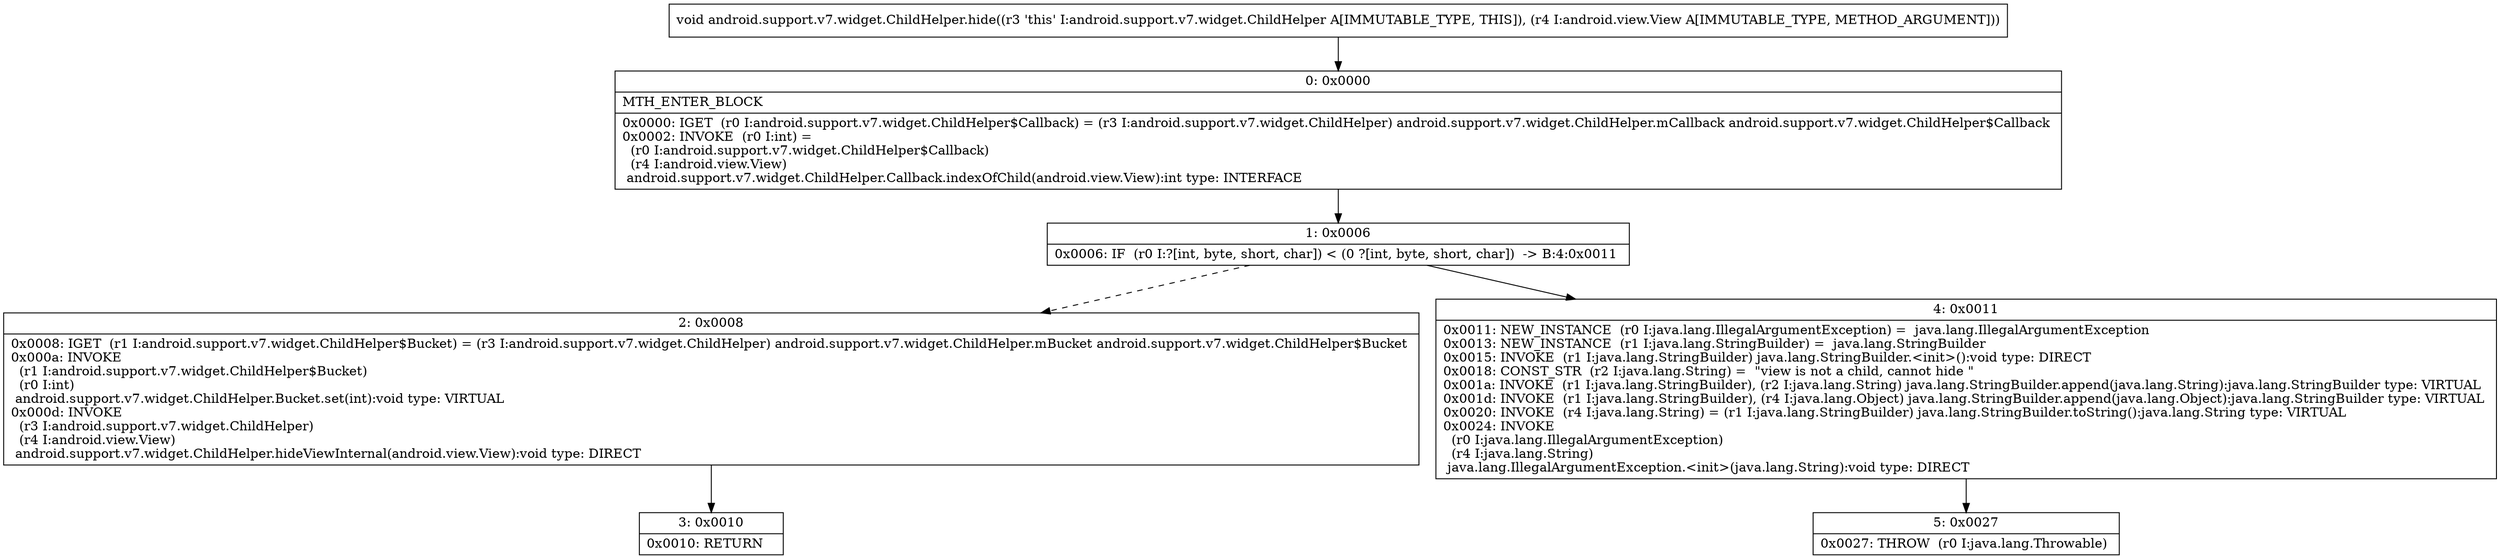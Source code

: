digraph "CFG forandroid.support.v7.widget.ChildHelper.hide(Landroid\/view\/View;)V" {
Node_0 [shape=record,label="{0\:\ 0x0000|MTH_ENTER_BLOCK\l|0x0000: IGET  (r0 I:android.support.v7.widget.ChildHelper$Callback) = (r3 I:android.support.v7.widget.ChildHelper) android.support.v7.widget.ChildHelper.mCallback android.support.v7.widget.ChildHelper$Callback \l0x0002: INVOKE  (r0 I:int) = \l  (r0 I:android.support.v7.widget.ChildHelper$Callback)\l  (r4 I:android.view.View)\l android.support.v7.widget.ChildHelper.Callback.indexOfChild(android.view.View):int type: INTERFACE \l}"];
Node_1 [shape=record,label="{1\:\ 0x0006|0x0006: IF  (r0 I:?[int, byte, short, char]) \< (0 ?[int, byte, short, char])  \-\> B:4:0x0011 \l}"];
Node_2 [shape=record,label="{2\:\ 0x0008|0x0008: IGET  (r1 I:android.support.v7.widget.ChildHelper$Bucket) = (r3 I:android.support.v7.widget.ChildHelper) android.support.v7.widget.ChildHelper.mBucket android.support.v7.widget.ChildHelper$Bucket \l0x000a: INVOKE  \l  (r1 I:android.support.v7.widget.ChildHelper$Bucket)\l  (r0 I:int)\l android.support.v7.widget.ChildHelper.Bucket.set(int):void type: VIRTUAL \l0x000d: INVOKE  \l  (r3 I:android.support.v7.widget.ChildHelper)\l  (r4 I:android.view.View)\l android.support.v7.widget.ChildHelper.hideViewInternal(android.view.View):void type: DIRECT \l}"];
Node_3 [shape=record,label="{3\:\ 0x0010|0x0010: RETURN   \l}"];
Node_4 [shape=record,label="{4\:\ 0x0011|0x0011: NEW_INSTANCE  (r0 I:java.lang.IllegalArgumentException) =  java.lang.IllegalArgumentException \l0x0013: NEW_INSTANCE  (r1 I:java.lang.StringBuilder) =  java.lang.StringBuilder \l0x0015: INVOKE  (r1 I:java.lang.StringBuilder) java.lang.StringBuilder.\<init\>():void type: DIRECT \l0x0018: CONST_STR  (r2 I:java.lang.String) =  \"view is not a child, cannot hide \" \l0x001a: INVOKE  (r1 I:java.lang.StringBuilder), (r2 I:java.lang.String) java.lang.StringBuilder.append(java.lang.String):java.lang.StringBuilder type: VIRTUAL \l0x001d: INVOKE  (r1 I:java.lang.StringBuilder), (r4 I:java.lang.Object) java.lang.StringBuilder.append(java.lang.Object):java.lang.StringBuilder type: VIRTUAL \l0x0020: INVOKE  (r4 I:java.lang.String) = (r1 I:java.lang.StringBuilder) java.lang.StringBuilder.toString():java.lang.String type: VIRTUAL \l0x0024: INVOKE  \l  (r0 I:java.lang.IllegalArgumentException)\l  (r4 I:java.lang.String)\l java.lang.IllegalArgumentException.\<init\>(java.lang.String):void type: DIRECT \l}"];
Node_5 [shape=record,label="{5\:\ 0x0027|0x0027: THROW  (r0 I:java.lang.Throwable) \l}"];
MethodNode[shape=record,label="{void android.support.v7.widget.ChildHelper.hide((r3 'this' I:android.support.v7.widget.ChildHelper A[IMMUTABLE_TYPE, THIS]), (r4 I:android.view.View A[IMMUTABLE_TYPE, METHOD_ARGUMENT])) }"];
MethodNode -> Node_0;
Node_0 -> Node_1;
Node_1 -> Node_2[style=dashed];
Node_1 -> Node_4;
Node_2 -> Node_3;
Node_4 -> Node_5;
}

